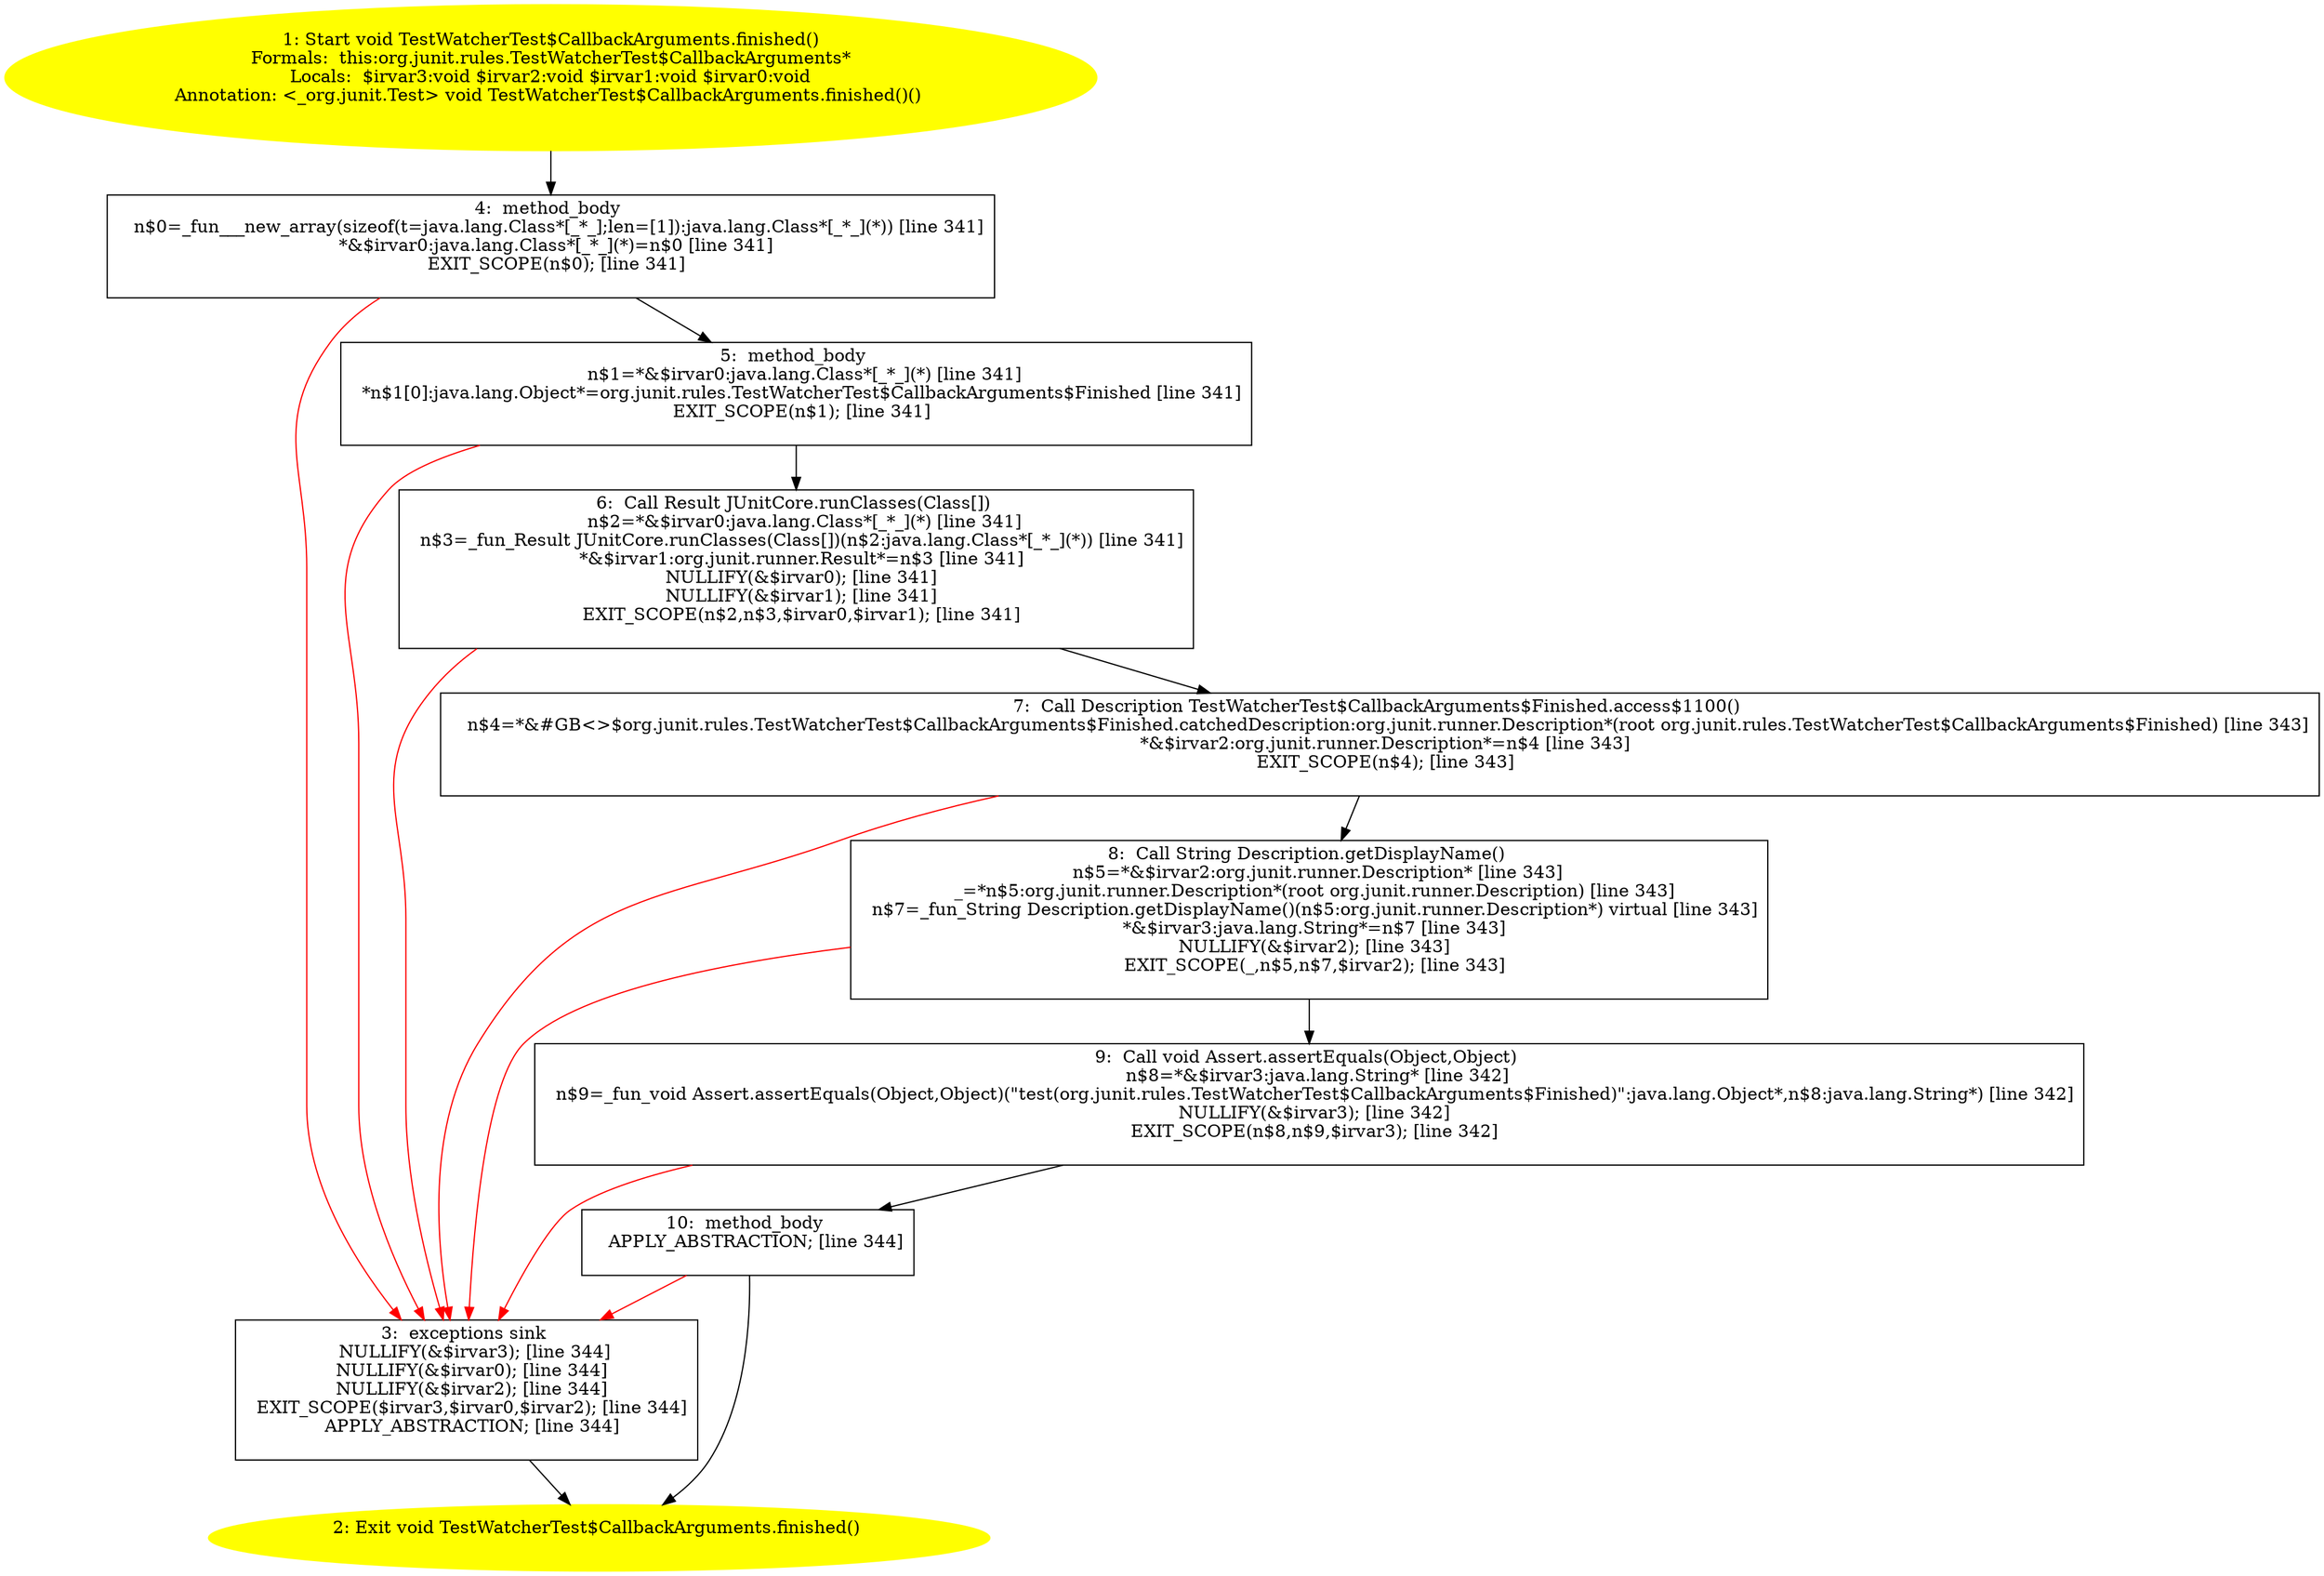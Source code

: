 /* @generated */
digraph cfg {
"org.junit.rules.TestWatcherTest$CallbackArguments.finished():void.d8780f3cd5b3ffd8db28cc8e9ec3d99f_1" [label="1: Start void TestWatcherTest$CallbackArguments.finished()\nFormals:  this:org.junit.rules.TestWatcherTest$CallbackArguments*\nLocals:  $irvar3:void $irvar2:void $irvar1:void $irvar0:void\nAnnotation: <_org.junit.Test> void TestWatcherTest$CallbackArguments.finished()() \n  " color=yellow style=filled]
	

	 "org.junit.rules.TestWatcherTest$CallbackArguments.finished():void.d8780f3cd5b3ffd8db28cc8e9ec3d99f_1" -> "org.junit.rules.TestWatcherTest$CallbackArguments.finished():void.d8780f3cd5b3ffd8db28cc8e9ec3d99f_4" ;
"org.junit.rules.TestWatcherTest$CallbackArguments.finished():void.d8780f3cd5b3ffd8db28cc8e9ec3d99f_2" [label="2: Exit void TestWatcherTest$CallbackArguments.finished() \n  " color=yellow style=filled]
	

"org.junit.rules.TestWatcherTest$CallbackArguments.finished():void.d8780f3cd5b3ffd8db28cc8e9ec3d99f_3" [label="3:  exceptions sink \n   NULLIFY(&$irvar3); [line 344]\n  NULLIFY(&$irvar0); [line 344]\n  NULLIFY(&$irvar2); [line 344]\n  EXIT_SCOPE($irvar3,$irvar0,$irvar2); [line 344]\n  APPLY_ABSTRACTION; [line 344]\n " shape="box"]
	

	 "org.junit.rules.TestWatcherTest$CallbackArguments.finished():void.d8780f3cd5b3ffd8db28cc8e9ec3d99f_3" -> "org.junit.rules.TestWatcherTest$CallbackArguments.finished():void.d8780f3cd5b3ffd8db28cc8e9ec3d99f_2" ;
"org.junit.rules.TestWatcherTest$CallbackArguments.finished():void.d8780f3cd5b3ffd8db28cc8e9ec3d99f_4" [label="4:  method_body \n   n$0=_fun___new_array(sizeof(t=java.lang.Class*[_*_];len=[1]):java.lang.Class*[_*_](*)) [line 341]\n  *&$irvar0:java.lang.Class*[_*_](*)=n$0 [line 341]\n  EXIT_SCOPE(n$0); [line 341]\n " shape="box"]
	

	 "org.junit.rules.TestWatcherTest$CallbackArguments.finished():void.d8780f3cd5b3ffd8db28cc8e9ec3d99f_4" -> "org.junit.rules.TestWatcherTest$CallbackArguments.finished():void.d8780f3cd5b3ffd8db28cc8e9ec3d99f_5" ;
	 "org.junit.rules.TestWatcherTest$CallbackArguments.finished():void.d8780f3cd5b3ffd8db28cc8e9ec3d99f_4" -> "org.junit.rules.TestWatcherTest$CallbackArguments.finished():void.d8780f3cd5b3ffd8db28cc8e9ec3d99f_3" [color="red" ];
"org.junit.rules.TestWatcherTest$CallbackArguments.finished():void.d8780f3cd5b3ffd8db28cc8e9ec3d99f_5" [label="5:  method_body \n   n$1=*&$irvar0:java.lang.Class*[_*_](*) [line 341]\n  *n$1[0]:java.lang.Object*=org.junit.rules.TestWatcherTest$CallbackArguments$Finished [line 341]\n  EXIT_SCOPE(n$1); [line 341]\n " shape="box"]
	

	 "org.junit.rules.TestWatcherTest$CallbackArguments.finished():void.d8780f3cd5b3ffd8db28cc8e9ec3d99f_5" -> "org.junit.rules.TestWatcherTest$CallbackArguments.finished():void.d8780f3cd5b3ffd8db28cc8e9ec3d99f_6" ;
	 "org.junit.rules.TestWatcherTest$CallbackArguments.finished():void.d8780f3cd5b3ffd8db28cc8e9ec3d99f_5" -> "org.junit.rules.TestWatcherTest$CallbackArguments.finished():void.d8780f3cd5b3ffd8db28cc8e9ec3d99f_3" [color="red" ];
"org.junit.rules.TestWatcherTest$CallbackArguments.finished():void.d8780f3cd5b3ffd8db28cc8e9ec3d99f_6" [label="6:  Call Result JUnitCore.runClasses(Class[]) \n   n$2=*&$irvar0:java.lang.Class*[_*_](*) [line 341]\n  n$3=_fun_Result JUnitCore.runClasses(Class[])(n$2:java.lang.Class*[_*_](*)) [line 341]\n  *&$irvar1:org.junit.runner.Result*=n$3 [line 341]\n  NULLIFY(&$irvar0); [line 341]\n  NULLIFY(&$irvar1); [line 341]\n  EXIT_SCOPE(n$2,n$3,$irvar0,$irvar1); [line 341]\n " shape="box"]
	

	 "org.junit.rules.TestWatcherTest$CallbackArguments.finished():void.d8780f3cd5b3ffd8db28cc8e9ec3d99f_6" -> "org.junit.rules.TestWatcherTest$CallbackArguments.finished():void.d8780f3cd5b3ffd8db28cc8e9ec3d99f_7" ;
	 "org.junit.rules.TestWatcherTest$CallbackArguments.finished():void.d8780f3cd5b3ffd8db28cc8e9ec3d99f_6" -> "org.junit.rules.TestWatcherTest$CallbackArguments.finished():void.d8780f3cd5b3ffd8db28cc8e9ec3d99f_3" [color="red" ];
"org.junit.rules.TestWatcherTest$CallbackArguments.finished():void.d8780f3cd5b3ffd8db28cc8e9ec3d99f_7" [label="7:  Call Description TestWatcherTest$CallbackArguments$Finished.access$1100() \n   n$4=*&#GB<>$org.junit.rules.TestWatcherTest$CallbackArguments$Finished.catchedDescription:org.junit.runner.Description*(root org.junit.rules.TestWatcherTest$CallbackArguments$Finished) [line 343]\n  *&$irvar2:org.junit.runner.Description*=n$4 [line 343]\n  EXIT_SCOPE(n$4); [line 343]\n " shape="box"]
	

	 "org.junit.rules.TestWatcherTest$CallbackArguments.finished():void.d8780f3cd5b3ffd8db28cc8e9ec3d99f_7" -> "org.junit.rules.TestWatcherTest$CallbackArguments.finished():void.d8780f3cd5b3ffd8db28cc8e9ec3d99f_8" ;
	 "org.junit.rules.TestWatcherTest$CallbackArguments.finished():void.d8780f3cd5b3ffd8db28cc8e9ec3d99f_7" -> "org.junit.rules.TestWatcherTest$CallbackArguments.finished():void.d8780f3cd5b3ffd8db28cc8e9ec3d99f_3" [color="red" ];
"org.junit.rules.TestWatcherTest$CallbackArguments.finished():void.d8780f3cd5b3ffd8db28cc8e9ec3d99f_8" [label="8:  Call String Description.getDisplayName() \n   n$5=*&$irvar2:org.junit.runner.Description* [line 343]\n  _=*n$5:org.junit.runner.Description*(root org.junit.runner.Description) [line 343]\n  n$7=_fun_String Description.getDisplayName()(n$5:org.junit.runner.Description*) virtual [line 343]\n  *&$irvar3:java.lang.String*=n$7 [line 343]\n  NULLIFY(&$irvar2); [line 343]\n  EXIT_SCOPE(_,n$5,n$7,$irvar2); [line 343]\n " shape="box"]
	

	 "org.junit.rules.TestWatcherTest$CallbackArguments.finished():void.d8780f3cd5b3ffd8db28cc8e9ec3d99f_8" -> "org.junit.rules.TestWatcherTest$CallbackArguments.finished():void.d8780f3cd5b3ffd8db28cc8e9ec3d99f_9" ;
	 "org.junit.rules.TestWatcherTest$CallbackArguments.finished():void.d8780f3cd5b3ffd8db28cc8e9ec3d99f_8" -> "org.junit.rules.TestWatcherTest$CallbackArguments.finished():void.d8780f3cd5b3ffd8db28cc8e9ec3d99f_3" [color="red" ];
"org.junit.rules.TestWatcherTest$CallbackArguments.finished():void.d8780f3cd5b3ffd8db28cc8e9ec3d99f_9" [label="9:  Call void Assert.assertEquals(Object,Object) \n   n$8=*&$irvar3:java.lang.String* [line 342]\n  n$9=_fun_void Assert.assertEquals(Object,Object)(\"test(org.junit.rules.TestWatcherTest$CallbackArguments$Finished)\":java.lang.Object*,n$8:java.lang.String*) [line 342]\n  NULLIFY(&$irvar3); [line 342]\n  EXIT_SCOPE(n$8,n$9,$irvar3); [line 342]\n " shape="box"]
	

	 "org.junit.rules.TestWatcherTest$CallbackArguments.finished():void.d8780f3cd5b3ffd8db28cc8e9ec3d99f_9" -> "org.junit.rules.TestWatcherTest$CallbackArguments.finished():void.d8780f3cd5b3ffd8db28cc8e9ec3d99f_10" ;
	 "org.junit.rules.TestWatcherTest$CallbackArguments.finished():void.d8780f3cd5b3ffd8db28cc8e9ec3d99f_9" -> "org.junit.rules.TestWatcherTest$CallbackArguments.finished():void.d8780f3cd5b3ffd8db28cc8e9ec3d99f_3" [color="red" ];
"org.junit.rules.TestWatcherTest$CallbackArguments.finished():void.d8780f3cd5b3ffd8db28cc8e9ec3d99f_10" [label="10:  method_body \n   APPLY_ABSTRACTION; [line 344]\n " shape="box"]
	

	 "org.junit.rules.TestWatcherTest$CallbackArguments.finished():void.d8780f3cd5b3ffd8db28cc8e9ec3d99f_10" -> "org.junit.rules.TestWatcherTest$CallbackArguments.finished():void.d8780f3cd5b3ffd8db28cc8e9ec3d99f_2" ;
	 "org.junit.rules.TestWatcherTest$CallbackArguments.finished():void.d8780f3cd5b3ffd8db28cc8e9ec3d99f_10" -> "org.junit.rules.TestWatcherTest$CallbackArguments.finished():void.d8780f3cd5b3ffd8db28cc8e9ec3d99f_3" [color="red" ];
}
